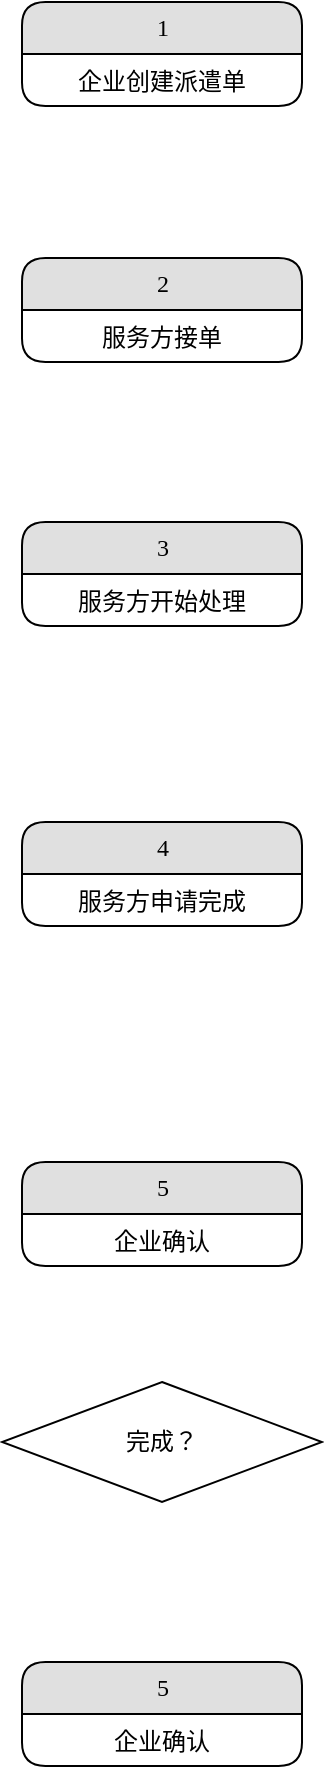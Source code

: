 <mxfile version="12.7.2" type="github">
  <diagram name="Page-1" id="52a04d89-c75d-2922-d76d-85b35f80e030">
    <mxGraphModel dx="1422" dy="794" grid="1" gridSize="10" guides="1" tooltips="1" connect="1" arrows="1" fold="1" page="1" pageScale="1" pageWidth="1100" pageHeight="850" background="#ffffff" math="0" shadow="0">
      <root>
        <mxCell id="0" />
        <mxCell id="1" parent="0" />
        <mxCell id="1fdf3b25b50cf41e-1" value="1" style="swimlane;html=1;fontStyle=0;childLayout=stackLayout;horizontal=1;startSize=26;fillColor=#e0e0e0;horizontalStack=0;resizeParent=1;resizeLast=0;collapsible=1;marginBottom=0;swimlaneFillColor=#ffffff;align=center;rounded=1;shadow=0;comic=0;labelBackgroundColor=none;strokeWidth=1;fontFamily=Verdana;fontSize=12" parent="1" vertex="1">
          <mxGeometry x="440" y="50" width="140" height="52" as="geometry" />
        </mxCell>
        <mxCell id="1fdf3b25b50cf41e-2" value="企业创建派遣单" style="text;html=1;strokeColor=none;fillColor=none;spacingLeft=4;spacingRight=4;whiteSpace=wrap;overflow=hidden;rotatable=0;points=[[0,0.5],[1,0.5]];portConstraint=eastwest;align=center;" parent="1fdf3b25b50cf41e-1" vertex="1">
          <mxGeometry y="26" width="140" height="26" as="geometry" />
        </mxCell>
        <mxCell id="d0jnjU2pJw37aTX6-w42-1" value="2" style="swimlane;html=1;fontStyle=0;childLayout=stackLayout;horizontal=1;startSize=26;fillColor=#e0e0e0;horizontalStack=0;resizeParent=1;resizeLast=0;collapsible=1;marginBottom=0;swimlaneFillColor=#ffffff;align=center;rounded=1;shadow=0;comic=0;labelBackgroundColor=none;strokeWidth=1;fontFamily=Verdana;fontSize=12" vertex="1" parent="1">
          <mxGeometry x="440" y="178" width="140" height="52" as="geometry" />
        </mxCell>
        <mxCell id="d0jnjU2pJw37aTX6-w42-2" value="服务方接单" style="text;html=1;strokeColor=none;fillColor=none;spacingLeft=4;spacingRight=4;whiteSpace=wrap;overflow=hidden;rotatable=0;points=[[0,0.5],[1,0.5]];portConstraint=eastwest;align=center;" vertex="1" parent="d0jnjU2pJw37aTX6-w42-1">
          <mxGeometry y="26" width="140" height="26" as="geometry" />
        </mxCell>
        <mxCell id="d0jnjU2pJw37aTX6-w42-3" value="3" style="swimlane;html=1;fontStyle=0;childLayout=stackLayout;horizontal=1;startSize=26;fillColor=#e0e0e0;horizontalStack=0;resizeParent=1;resizeLast=0;collapsible=1;marginBottom=0;swimlaneFillColor=#ffffff;align=center;rounded=1;shadow=0;comic=0;labelBackgroundColor=none;strokeWidth=1;fontFamily=Verdana;fontSize=12" vertex="1" parent="1">
          <mxGeometry x="440" y="310" width="140" height="52" as="geometry" />
        </mxCell>
        <mxCell id="d0jnjU2pJw37aTX6-w42-4" value="服务方开始处理" style="text;html=1;strokeColor=none;fillColor=none;spacingLeft=4;spacingRight=4;whiteSpace=wrap;overflow=hidden;rotatable=0;points=[[0,0.5],[1,0.5]];portConstraint=eastwest;align=center;" vertex="1" parent="d0jnjU2pJw37aTX6-w42-3">
          <mxGeometry y="26" width="140" height="26" as="geometry" />
        </mxCell>
        <mxCell id="d0jnjU2pJw37aTX6-w42-5" value="4" style="swimlane;html=1;fontStyle=0;childLayout=stackLayout;horizontal=1;startSize=26;fillColor=#e0e0e0;horizontalStack=0;resizeParent=1;resizeLast=0;collapsible=1;marginBottom=0;swimlaneFillColor=#ffffff;align=center;rounded=1;shadow=0;comic=0;labelBackgroundColor=none;strokeWidth=1;fontFamily=Verdana;fontSize=12" vertex="1" parent="1">
          <mxGeometry x="440" y="460" width="140" height="52" as="geometry" />
        </mxCell>
        <mxCell id="d0jnjU2pJw37aTX6-w42-6" value="服务方申请完成" style="text;html=1;strokeColor=none;fillColor=none;spacingLeft=4;spacingRight=4;whiteSpace=wrap;overflow=hidden;rotatable=0;points=[[0,0.5],[1,0.5]];portConstraint=eastwest;align=center;" vertex="1" parent="d0jnjU2pJw37aTX6-w42-5">
          <mxGeometry y="26" width="140" height="26" as="geometry" />
        </mxCell>
        <mxCell id="d0jnjU2pJw37aTX6-w42-7" value="5" style="swimlane;html=1;fontStyle=0;childLayout=stackLayout;horizontal=1;startSize=26;fillColor=#e0e0e0;horizontalStack=0;resizeParent=1;resizeLast=0;collapsible=1;marginBottom=0;swimlaneFillColor=#ffffff;align=center;rounded=1;shadow=0;comic=0;labelBackgroundColor=none;strokeWidth=1;fontFamily=Verdana;fontSize=12" vertex="1" parent="1">
          <mxGeometry x="440" y="630" width="140" height="52" as="geometry" />
        </mxCell>
        <mxCell id="d0jnjU2pJw37aTX6-w42-8" value="企业确认" style="text;html=1;strokeColor=none;fillColor=none;spacingLeft=4;spacingRight=4;whiteSpace=wrap;overflow=hidden;rotatable=0;points=[[0,0.5],[1,0.5]];portConstraint=eastwest;align=center;" vertex="1" parent="d0jnjU2pJw37aTX6-w42-7">
          <mxGeometry y="26" width="140" height="26" as="geometry" />
        </mxCell>
        <mxCell id="d0jnjU2pJw37aTX6-w42-9" value="完成？" style="rhombus;whiteSpace=wrap;html=1;" vertex="1" parent="1">
          <mxGeometry x="430" y="740" width="160" height="60" as="geometry" />
        </mxCell>
        <mxCell id="d0jnjU2pJw37aTX6-w42-10" value="5" style="swimlane;html=1;fontStyle=0;childLayout=stackLayout;horizontal=1;startSize=26;fillColor=#e0e0e0;horizontalStack=0;resizeParent=1;resizeLast=0;collapsible=1;marginBottom=0;swimlaneFillColor=#ffffff;align=center;rounded=1;shadow=0;comic=0;labelBackgroundColor=none;strokeWidth=1;fontFamily=Verdana;fontSize=12" vertex="1" parent="1">
          <mxGeometry x="440" y="880" width="140" height="52" as="geometry" />
        </mxCell>
        <mxCell id="d0jnjU2pJw37aTX6-w42-11" value="企业确认" style="text;html=1;strokeColor=none;fillColor=none;spacingLeft=4;spacingRight=4;whiteSpace=wrap;overflow=hidden;rotatable=0;points=[[0,0.5],[1,0.5]];portConstraint=eastwest;align=center;" vertex="1" parent="d0jnjU2pJw37aTX6-w42-10">
          <mxGeometry y="26" width="140" height="26" as="geometry" />
        </mxCell>
      </root>
    </mxGraphModel>
  </diagram>
</mxfile>

